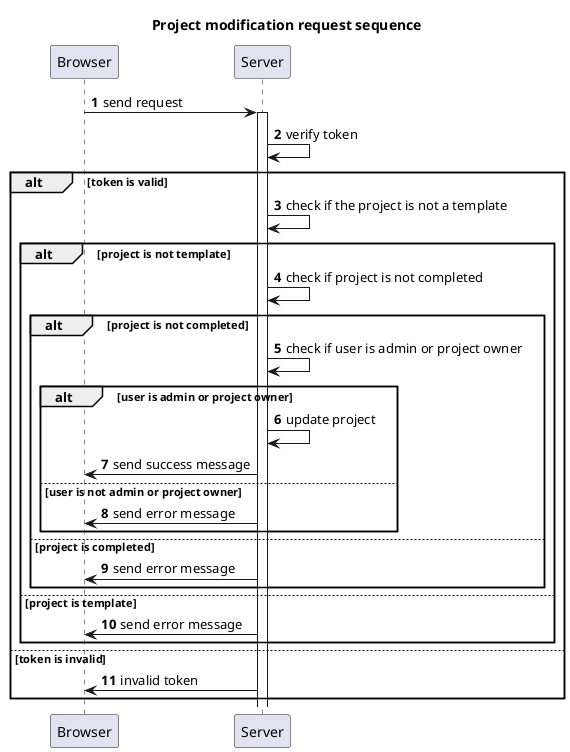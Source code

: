 @startuml

title Project modification request sequence
autonumber

participant "Browser" as browser
participant "Server" as server

browser -> server : send request
activate server
server -> server : verify token
alt token is valid
    server -> server : check if the project is not a template
    alt project is not template
        server -> server : check if project is not completed
        alt project is not completed
            server -> server : check if user is admin or project owner
            alt user is admin or project owner
                server -> server : update project
                server -> browser : send success message
            else user is not admin or project owner
                server -> browser : send error message
            end
        else project is completed
            server -> browser : send error message
        end
    else project is template
        server -> browser : send error message
    end
else token is invalid
    server -> browser : invalid token
end

@enduml
